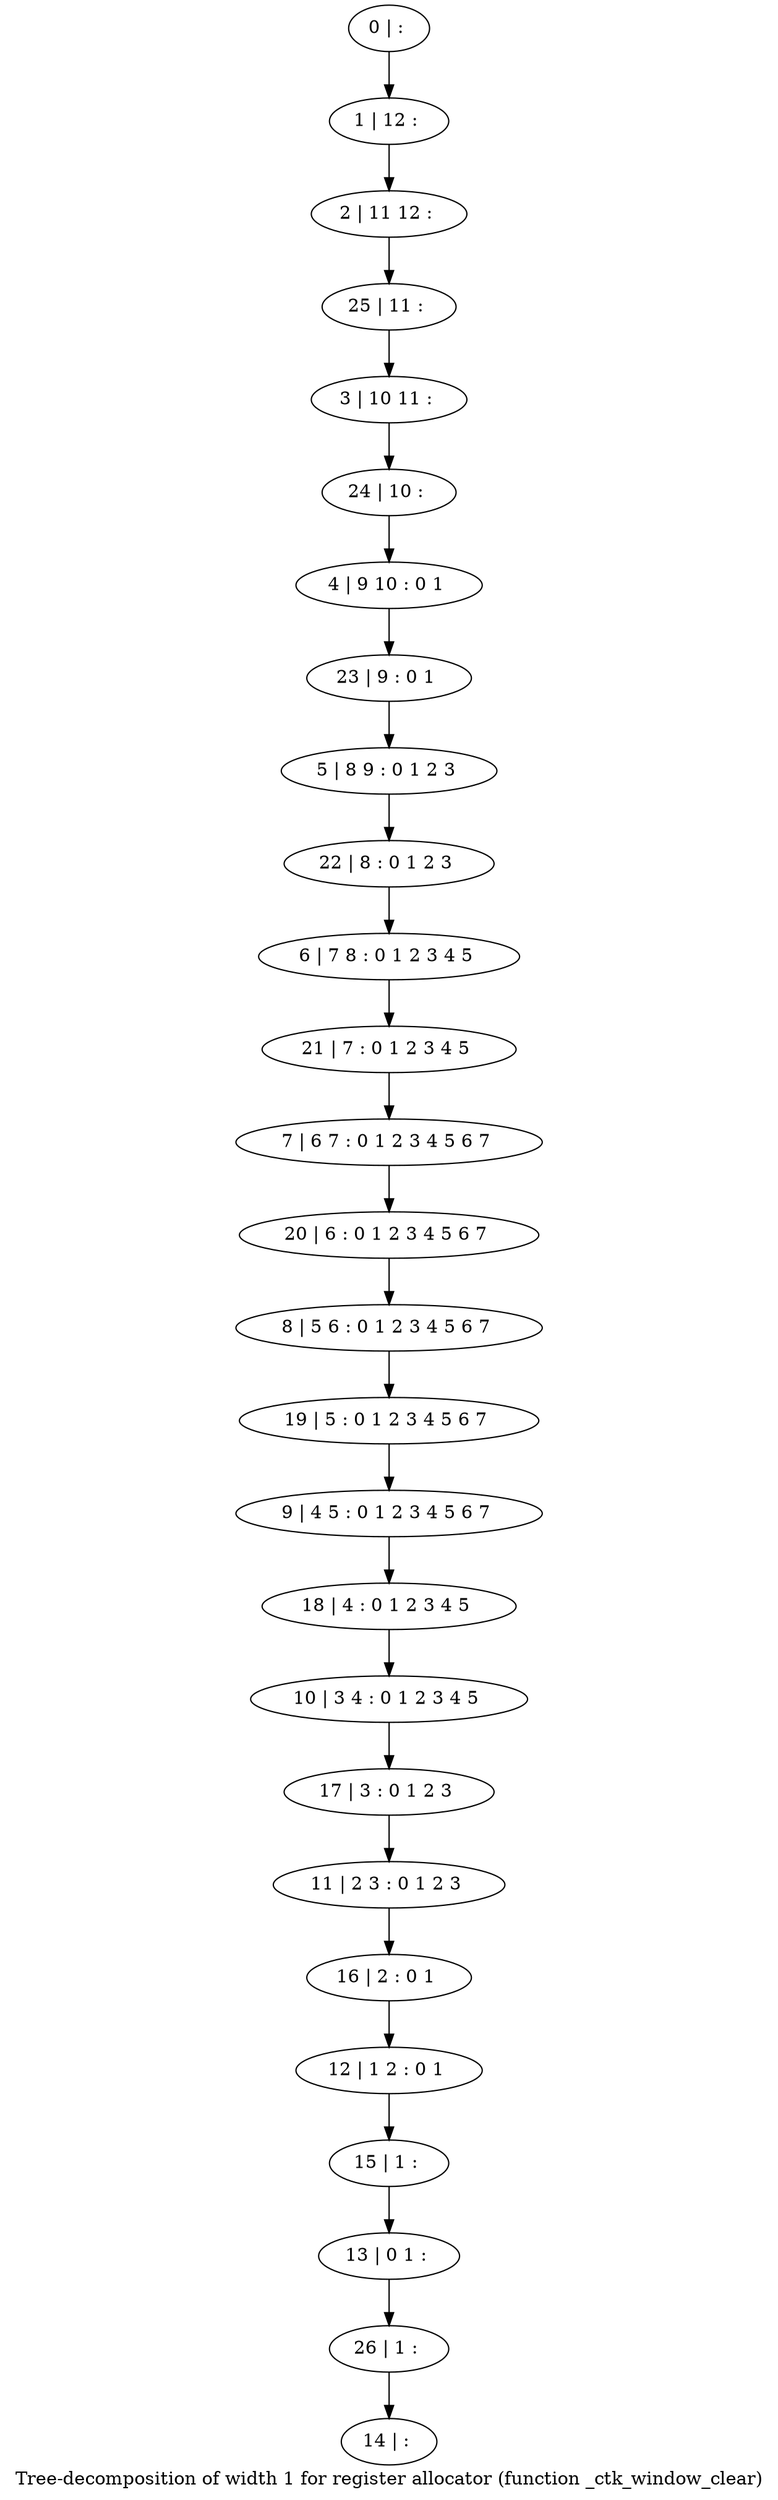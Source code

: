 digraph G {
graph [label="Tree-decomposition of width 1 for register allocator (function _ctk_window_clear)"]
0[label="0 | : "];
1[label="1 | 12 : "];
2[label="2 | 11 12 : "];
3[label="3 | 10 11 : "];
4[label="4 | 9 10 : 0 1 "];
5[label="5 | 8 9 : 0 1 2 3 "];
6[label="6 | 7 8 : 0 1 2 3 4 5 "];
7[label="7 | 6 7 : 0 1 2 3 4 5 6 7 "];
8[label="8 | 5 6 : 0 1 2 3 4 5 6 7 "];
9[label="9 | 4 5 : 0 1 2 3 4 5 6 7 "];
10[label="10 | 3 4 : 0 1 2 3 4 5 "];
11[label="11 | 2 3 : 0 1 2 3 "];
12[label="12 | 1 2 : 0 1 "];
13[label="13 | 0 1 : "];
14[label="14 | : "];
15[label="15 | 1 : "];
16[label="16 | 2 : 0 1 "];
17[label="17 | 3 : 0 1 2 3 "];
18[label="18 | 4 : 0 1 2 3 4 5 "];
19[label="19 | 5 : 0 1 2 3 4 5 6 7 "];
20[label="20 | 6 : 0 1 2 3 4 5 6 7 "];
21[label="21 | 7 : 0 1 2 3 4 5 "];
22[label="22 | 8 : 0 1 2 3 "];
23[label="23 | 9 : 0 1 "];
24[label="24 | 10 : "];
25[label="25 | 11 : "];
26[label="26 | 1 : "];
0->1 ;
1->2 ;
15->13 ;
12->15 ;
16->12 ;
11->16 ;
17->11 ;
10->17 ;
18->10 ;
9->18 ;
19->9 ;
8->19 ;
20->8 ;
7->20 ;
21->7 ;
6->21 ;
22->6 ;
5->22 ;
23->5 ;
4->23 ;
24->4 ;
3->24 ;
25->3 ;
2->25 ;
26->14 ;
13->26 ;
}

